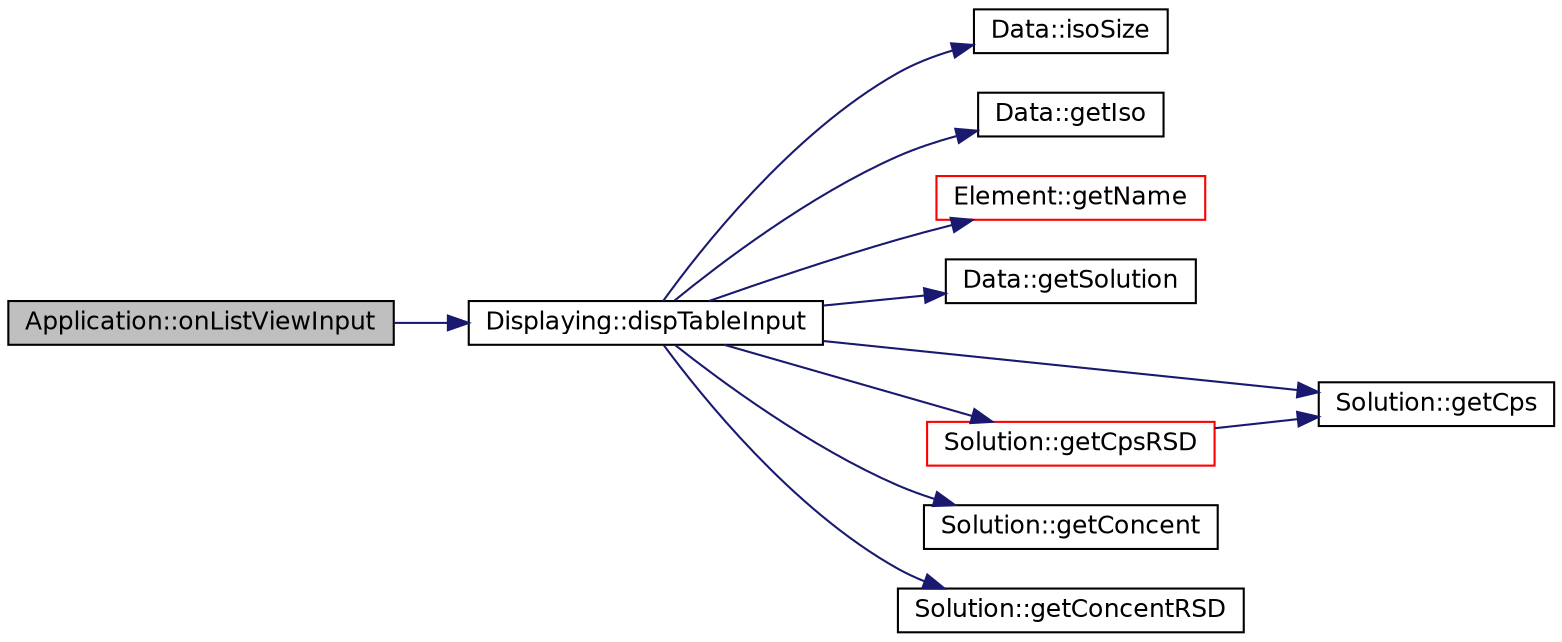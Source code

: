 digraph "Application::onListViewInput"
{
 // INTERACTIVE_SVG=YES
  edge [fontname="Helvetica",fontsize="12",labelfontname="Helvetica",labelfontsize="12"];
  node [fontname="Helvetica",fontsize="12",shape=record];
  rankdir="LR";
  Node1 [label="Application::onListViewInput",height=0.2,width=0.4,color="black", fillcolor="grey75", style="filled" fontcolor="black"];
  Node1 -> Node2 [color="midnightblue",fontsize="12",style="solid",fontname="Helvetica"];
  Node2 [label="Displaying::dispTableInput",height=0.2,width=0.4,color="black", fillcolor="white", style="filled",URL="$a00003.html#a30730fad4ea063bd1a253de59a279ecc",tooltip="displays input data on the input Table "];
  Node2 -> Node3 [color="midnightblue",fontsize="12",style="solid",fontname="Helvetica"];
  Node3 [label="Data::isoSize",height=0.2,width=0.4,color="black", fillcolor="white", style="filled",URL="$a00002.html#acd1f2adc01b25ef7bded9b6d2b331278",tooltip="Gets the Number of elements. "];
  Node2 -> Node4 [color="midnightblue",fontsize="12",style="solid",fontname="Helvetica"];
  Node4 [label="Data::getIso",height=0.2,width=0.4,color="black", fillcolor="white", style="filled",URL="$a00002.html#a4baa9866aaea800c81e4502b9483e4ec",tooltip="Gets an element identified by its Id. "];
  Node2 -> Node5 [color="midnightblue",fontsize="12",style="solid",fontname="Helvetica"];
  Node5 [label="Element::getName",height=0.2,width=0.4,color="red", fillcolor="white", style="filled",URL="$a00005.html#a82faf6c27cd36339a0a12cae9beb89af",tooltip="Gets the complete Name of the istope, used to display the element to HCI. "];
  Node2 -> Node6 [color="midnightblue",fontsize="12",style="solid",fontname="Helvetica"];
  Node6 [label="Data::getSolution",height=0.2,width=0.4,color="black", fillcolor="white", style="filled",URL="$a00002.html#a7b1a07606090591e7fffb48be72bd734",tooltip="Gets a solution identified by its Id. "];
  Node2 -> Node7 [color="midnightblue",fontsize="12",style="solid",fontname="Helvetica"];
  Node7 [label="Solution::getCps",height=0.2,width=0.4,color="black", fillcolor="white", style="filled",URL="$a00014.html#a6cb75c8a1aa020796506362920216816",tooltip="Gets Intensity. "];
  Node2 -> Node8 [color="midnightblue",fontsize="12",style="solid",fontname="Helvetica"];
  Node8 [label="Solution::getCpsRSD",height=0.2,width=0.4,color="red", fillcolor="white", style="filled",URL="$a00014.html#ac0ca8e1256ac9b972eab1f02f11ab8ac",tooltip="Gets Intensity Relative Standard Deviation (%) "];
  Node8 -> Node7 [color="midnightblue",fontsize="12",style="solid",fontname="Helvetica"];
  Node2 -> Node9 [color="midnightblue",fontsize="12",style="solid",fontname="Helvetica"];
  Node9 [label="Solution::getConcent",height=0.2,width=0.4,color="black", fillcolor="white", style="filled",URL="$a00014.html#af9f7e1dfafa0cd431387737664e3ac7e",tooltip="Gets Concentration. "];
  Node2 -> Node10 [color="midnightblue",fontsize="12",style="solid",fontname="Helvetica"];
  Node10 [label="Solution::getConcentRSD",height=0.2,width=0.4,color="black", fillcolor="white", style="filled",URL="$a00014.html#a1adae3ea7b071d2a311b62371b959633",tooltip="Gets Concentration Relative Standard Deviation (%) "];
}
